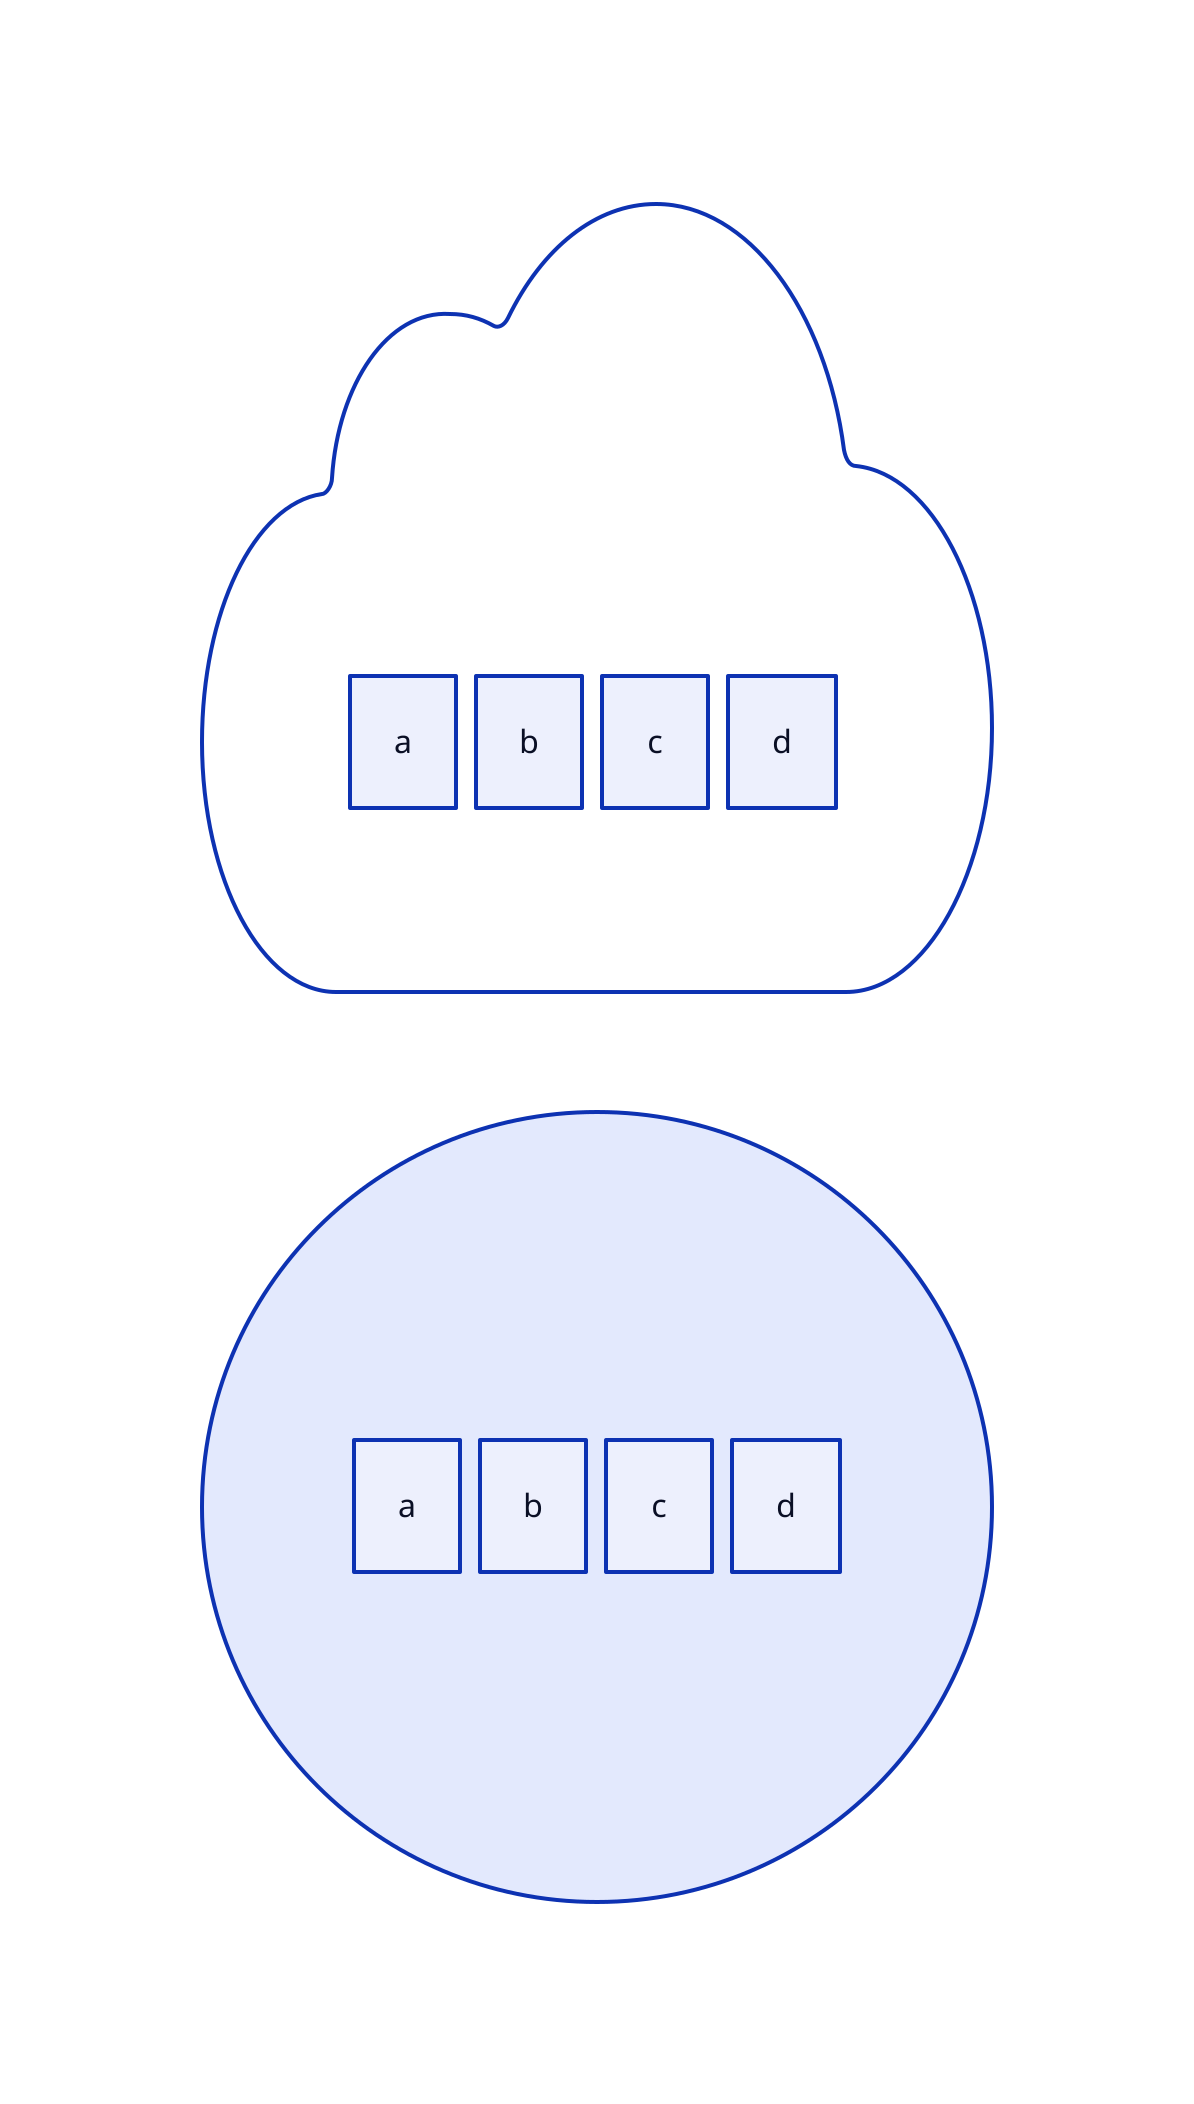 vars: {
  grid-container: {
    label: ""
    grid-gap: 10
    grid-rows: 1
    grid-columns: 4
    a
    b
    c
    d
  }
}
cloud: {
  shape: cloud
  ...${grid-container}
  width: 395
  height: 395
}

circle: {
  shape: circle
  ...${grid-container}
  width: 395
  height: 395
}

direction: right
